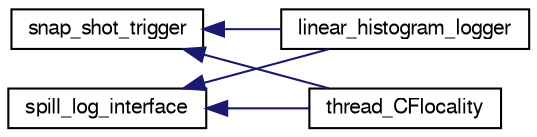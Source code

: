 digraph "Graphical Class Hierarchy"
{
  bgcolor="transparent";
  edge [fontname="FreeSans",fontsize="10",labelfontname="FreeSans",labelfontsize="10"];
  node [fontname="FreeSans",fontsize="10",shape=record];
  rankdir="LR";
  Node82 [label="snap_shot_trigger",height=0.2,width=0.4,color="black",URL="$classsnap__shot__trigger.html"];
  Node82 -> Node1 [dir="back",color="midnightblue",fontsize="10",style="solid",fontname="FreeSans"];
  Node1 [label="linear_histogram_logger",height=0.2,width=0.4,color="black",URL="$classlinear__histogram__logger.html"];
  Node82 -> Node2 [dir="back",color="midnightblue",fontsize="10",style="solid",fontname="FreeSans"];
  Node2 [label="thread_CFlocality",height=0.2,width=0.4,color="black",URL="$classthread__CFlocality.html"];
  Node0 [label="spill_log_interface",height=0.2,width=0.4,color="black",URL="$classspill__log__interface.html"];
  Node0 -> Node1 [dir="back",color="midnightblue",fontsize="10",style="solid",fontname="FreeSans"];
  Node0 -> Node2 [dir="back",color="midnightblue",fontsize="10",style="solid",fontname="FreeSans"];
}
